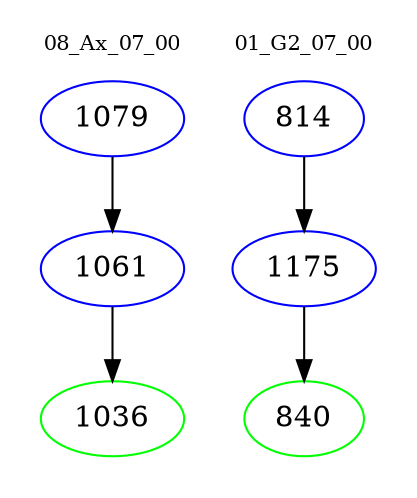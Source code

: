 digraph{
subgraph cluster_0 {
color = white
label = "08_Ax_07_00";
fontsize=10;
T0_1079 [label="1079", color="blue"]
T0_1079 -> T0_1061 [color="black"]
T0_1061 [label="1061", color="blue"]
T0_1061 -> T0_1036 [color="black"]
T0_1036 [label="1036", color="green"]
}
subgraph cluster_1 {
color = white
label = "01_G2_07_00";
fontsize=10;
T1_814 [label="814", color="blue"]
T1_814 -> T1_1175 [color="black"]
T1_1175 [label="1175", color="blue"]
T1_1175 -> T1_840 [color="black"]
T1_840 [label="840", color="green"]
}
}
